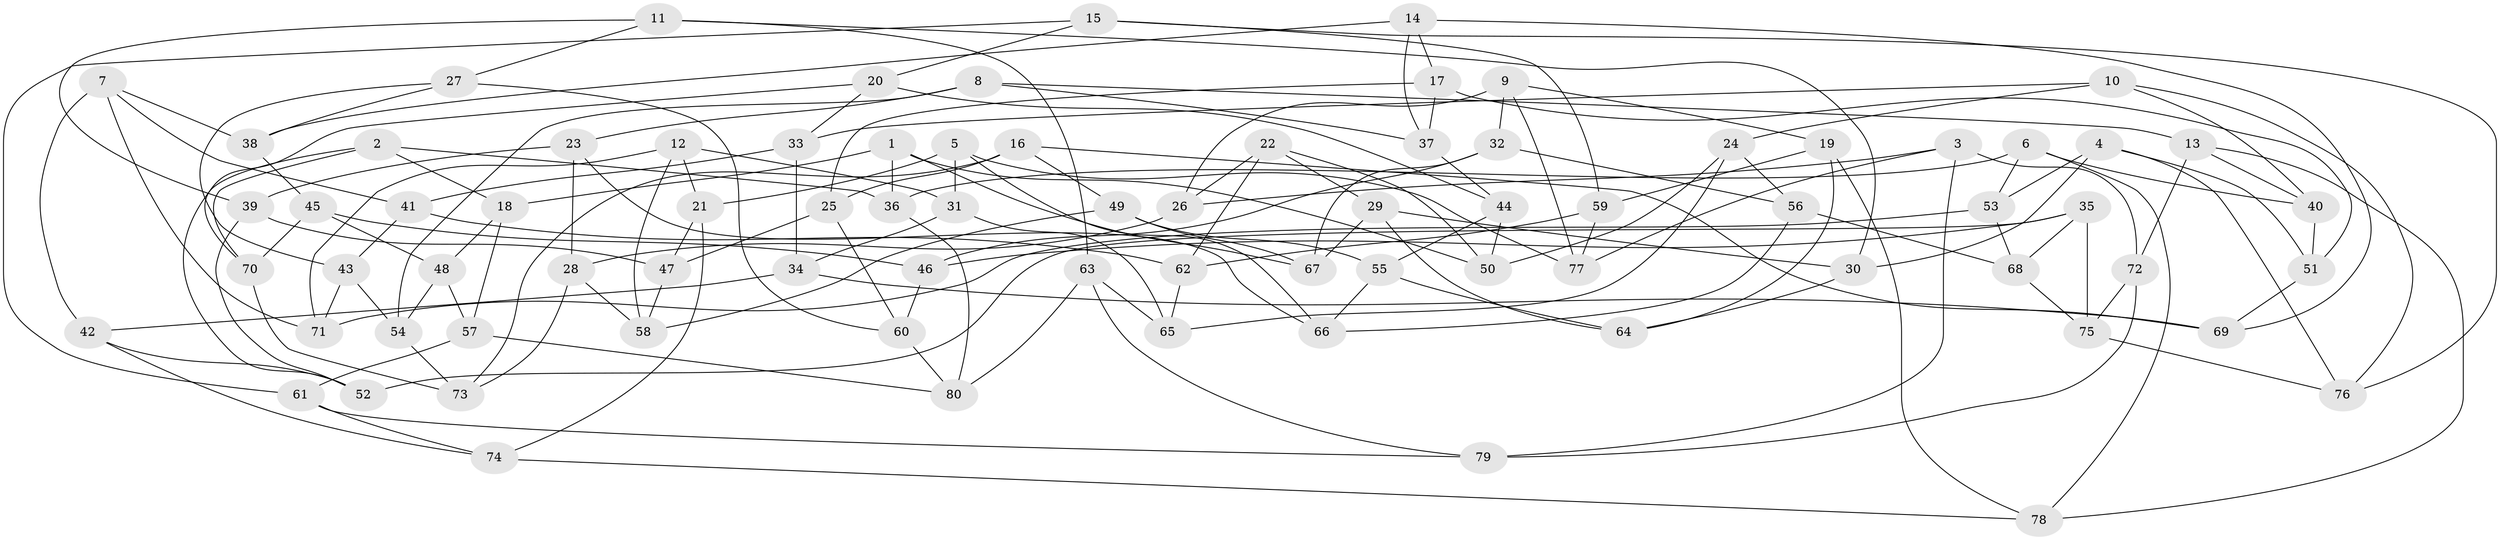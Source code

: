 // coarse degree distribution, {4: 0.2916666666666667, 6: 0.5416666666666666, 5: 0.125, 3: 0.041666666666666664}
// Generated by graph-tools (version 1.1) at 2025/52/02/27/25 19:52:28]
// undirected, 80 vertices, 160 edges
graph export_dot {
graph [start="1"]
  node [color=gray90,style=filled];
  1;
  2;
  3;
  4;
  5;
  6;
  7;
  8;
  9;
  10;
  11;
  12;
  13;
  14;
  15;
  16;
  17;
  18;
  19;
  20;
  21;
  22;
  23;
  24;
  25;
  26;
  27;
  28;
  29;
  30;
  31;
  32;
  33;
  34;
  35;
  36;
  37;
  38;
  39;
  40;
  41;
  42;
  43;
  44;
  45;
  46;
  47;
  48;
  49;
  50;
  51;
  52;
  53;
  54;
  55;
  56;
  57;
  58;
  59;
  60;
  61;
  62;
  63;
  64;
  65;
  66;
  67;
  68;
  69;
  70;
  71;
  72;
  73;
  74;
  75;
  76;
  77;
  78;
  79;
  80;
  1 -- 67;
  1 -- 36;
  1 -- 50;
  1 -- 18;
  2 -- 18;
  2 -- 36;
  2 -- 52;
  2 -- 70;
  3 -- 26;
  3 -- 79;
  3 -- 77;
  3 -- 72;
  4 -- 53;
  4 -- 51;
  4 -- 76;
  4 -- 30;
  5 -- 77;
  5 -- 66;
  5 -- 21;
  5 -- 31;
  6 -- 36;
  6 -- 78;
  6 -- 40;
  6 -- 53;
  7 -- 42;
  7 -- 71;
  7 -- 41;
  7 -- 38;
  8 -- 54;
  8 -- 13;
  8 -- 23;
  8 -- 37;
  9 -- 19;
  9 -- 32;
  9 -- 26;
  9 -- 77;
  10 -- 40;
  10 -- 76;
  10 -- 24;
  10 -- 33;
  11 -- 63;
  11 -- 30;
  11 -- 27;
  11 -- 39;
  12 -- 31;
  12 -- 71;
  12 -- 58;
  12 -- 21;
  13 -- 40;
  13 -- 72;
  13 -- 78;
  14 -- 38;
  14 -- 69;
  14 -- 17;
  14 -- 37;
  15 -- 61;
  15 -- 59;
  15 -- 76;
  15 -- 20;
  16 -- 25;
  16 -- 69;
  16 -- 73;
  16 -- 49;
  17 -- 25;
  17 -- 37;
  17 -- 51;
  18 -- 57;
  18 -- 48;
  19 -- 59;
  19 -- 78;
  19 -- 64;
  20 -- 44;
  20 -- 70;
  20 -- 33;
  21 -- 74;
  21 -- 47;
  22 -- 62;
  22 -- 50;
  22 -- 29;
  22 -- 26;
  23 -- 39;
  23 -- 66;
  23 -- 28;
  24 -- 65;
  24 -- 56;
  24 -- 50;
  25 -- 47;
  25 -- 60;
  26 -- 28;
  27 -- 38;
  27 -- 43;
  27 -- 60;
  28 -- 58;
  28 -- 73;
  29 -- 30;
  29 -- 64;
  29 -- 67;
  30 -- 64;
  31 -- 65;
  31 -- 34;
  32 -- 56;
  32 -- 67;
  32 -- 46;
  33 -- 34;
  33 -- 41;
  34 -- 42;
  34 -- 69;
  35 -- 68;
  35 -- 52;
  35 -- 75;
  35 -- 46;
  36 -- 80;
  37 -- 44;
  38 -- 45;
  39 -- 52;
  39 -- 47;
  40 -- 51;
  41 -- 62;
  41 -- 43;
  42 -- 74;
  42 -- 52;
  43 -- 71;
  43 -- 54;
  44 -- 50;
  44 -- 55;
  45 -- 70;
  45 -- 46;
  45 -- 48;
  46 -- 60;
  47 -- 58;
  48 -- 54;
  48 -- 57;
  49 -- 67;
  49 -- 58;
  49 -- 55;
  51 -- 69;
  53 -- 71;
  53 -- 68;
  54 -- 73;
  55 -- 66;
  55 -- 64;
  56 -- 66;
  56 -- 68;
  57 -- 80;
  57 -- 61;
  59 -- 77;
  59 -- 62;
  60 -- 80;
  61 -- 74;
  61 -- 79;
  62 -- 65;
  63 -- 65;
  63 -- 80;
  63 -- 79;
  68 -- 75;
  70 -- 73;
  72 -- 75;
  72 -- 79;
  74 -- 78;
  75 -- 76;
}
